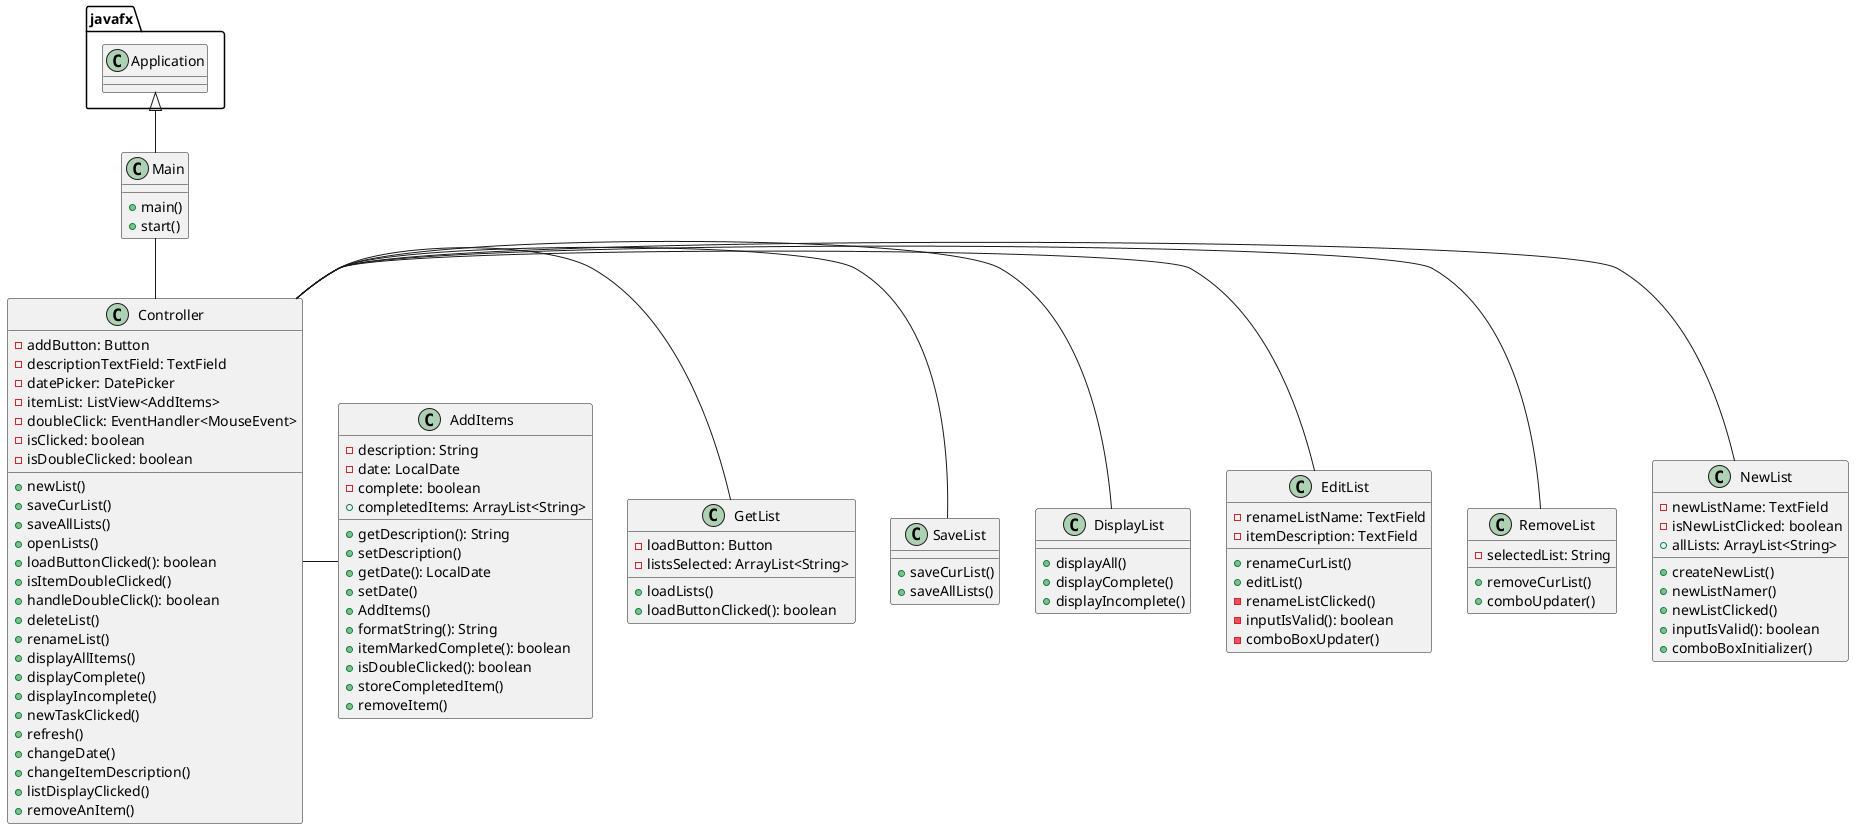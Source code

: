 @startuml
'https://plantuml.com/sequence-diagram

class Main {
    + main()
    + start()
}

class Controller {
    - addButton: Button
    - descriptionTextField: TextField
    - datePicker: DatePicker
    - itemList: ListView<AddItems>
    - doubleClick: EventHandler<MouseEvent>
    - isClicked: boolean
    - isDoubleClicked: boolean

    + newList()
    + saveCurList()
    + saveAllLists()
    + openLists()
    + loadButtonClicked(): boolean
    + isItemDoubleClicked()
    + handleDoubleClick(): boolean
    + deleteList()
    + renameList()
    + displayAllItems()
    + displayComplete()
    + displayIncomplete()
    + newTaskClicked()
    + refresh()
    + changeDate()
    + changeItemDescription()
    + listDisplayClicked()
    + removeAnItem()
}
class NewList {
    - newListName: TextField
    - isNewListClicked: boolean
    + allLists: ArrayList<String>

    + createNewList()
    + newListNamer()
    + newListClicked()
    + inputIsValid(): boolean
    + comboBoxInitializer()
}

class AddItems {
    - description: String
    - date: LocalDate
    - complete: boolean
    + completedItems: ArrayList<String>

    + getDescription(): String
    + setDescription()
    + getDate(): LocalDate
    + setDate()
    + AddItems()
    + formatString(): String
    + itemMarkedComplete(): boolean
    + isDoubleClicked(): boolean
    + storeCompletedItem()
    + removeItem()
}

class RemoveList {
    - selectedList: String

    + removeCurList()
    + comboUpdater()
}

class EditList {
    - renameListName: TextField
    - itemDescription: TextField

    + renameCurList()
    + editList()
    - renameListClicked()
    - inputIsValid(): boolean
    - comboBoxUpdater()
}

class DisplayList {
    + displayAll()
    + displayComplete()
    + displayIncomplete()
}

class SaveList {
    + saveCurList()
    + saveAllLists()
}

class GetList {
    - loadButton: Button
    - listsSelected: ArrayList<String>

    + loadLists()
    + loadButtonClicked(): boolean
}

javafx.Application <|-- Main
Main -- Controller
Controller - NewList
Controller - RemoveList
Controller - EditList
Controller - DisplayList
Controller - SaveList
Controller - GetList
Controller - AddItems
@enduml
